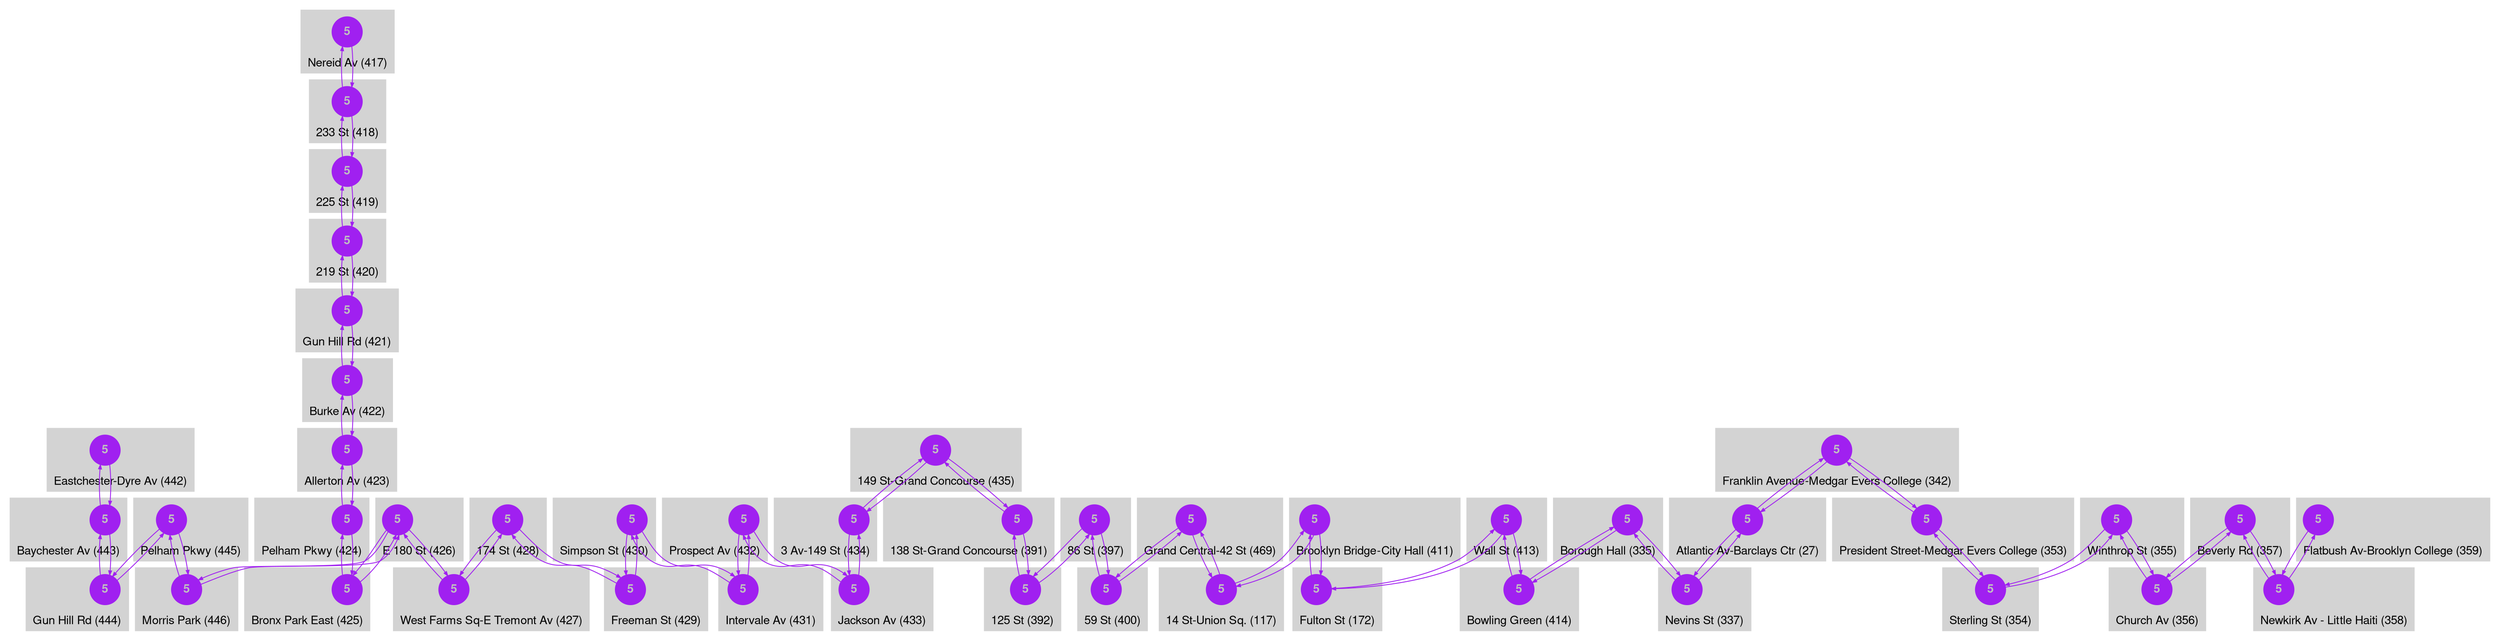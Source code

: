 
digraph G {
  fontname="Helvetica,Arial,sans-serif";
  node [fontname="Helvetica,Arial,sans-serif bold" labelloc="c"];
  edge [fontname="Helvetica,Arial,sans-serif" fontsize=8 arrowsize=0.5];
  
  subgraph cluster_442 {
    style=filled;
    color=lightgrey;
    labelloc="b";
    node [style=filled];
    node [label="5" fillcolor=purple, color="purple", penwidth=1, fontcolor=gray, shape="circle"]"442_5";
    label = "Eastchester-Dyre Av (442)";
  }

  subgraph cluster_443 {
    style=filled;
    color=lightgrey;
    labelloc="b";
    node [style=filled];
    node [label="5" fillcolor=purple, color="purple", penwidth=1, fontcolor=gray, shape="circle"]"443_5";
    label = "Baychester Av (443)";
  }

  subgraph cluster_444 {
    style=filled;
    color=lightgrey;
    labelloc="b";
    node [style=filled];
    node [label="5" fillcolor=purple, color="purple", penwidth=1, fontcolor=gray, shape="circle"]"444_5";
    label = "Gun Hill Rd (444)";
  }

  subgraph cluster_445 {
    style=filled;
    color=lightgrey;
    labelloc="b";
    node [style=filled];
    node [label="5" fillcolor=purple, color="purple", penwidth=1, fontcolor=gray, shape="circle"]"445_5";
    label = "Pelham Pkwy (445)";
  }

  subgraph cluster_446 {
    style=filled;
    color=lightgrey;
    labelloc="b";
    node [style=filled];
    node [label="5" fillcolor=purple, color="purple", penwidth=1, fontcolor=gray, shape="circle"]"446_5";
    label = "Morris Park (446)";
  }

  subgraph cluster_335 {
    style=filled;
    color=lightgrey;
    labelloc="b";
    node [style=filled];
    node [label="5" fillcolor=purple, color="purple", penwidth=1, fontcolor=gray, shape="circle"]"335_5";
    label = "Borough Hall (335)";
  }

  subgraph cluster_337 {
    style=filled;
    color=lightgrey;
    labelloc="b";
    node [style=filled];
    node [label="5" fillcolor=purple, color="purple", penwidth=1, fontcolor=gray, shape="circle"]"337_5";
    label = "Nevins St (337)";
  }

  subgraph cluster_342 {
    style=filled;
    color=lightgrey;
    labelloc="b";
    node [style=filled];
    node [label="5" fillcolor=purple, color="purple", penwidth=1, fontcolor=gray, shape="circle"]"342_5";
    label = "Franklin Avenue-Medgar Evers College (342)";
  }

  subgraph cluster_435 {
    style=filled;
    color=lightgrey;
    labelloc="b";
    node [style=filled];
    node [label="5" fillcolor=purple, color="purple", penwidth=1, fontcolor=gray, shape="circle"]"435_5";
    label = "149 St-Grand Concourse (435)";
  }

  subgraph cluster_353 {
    style=filled;
    color=lightgrey;
    labelloc="b";
    node [style=filled];
    node [label="5" fillcolor=purple, color="purple", penwidth=1, fontcolor=gray, shape="circle"]"353_5";
    label = "President Street-Medgar Evers College (353)";
  }

  subgraph cluster_354 {
    style=filled;
    color=lightgrey;
    labelloc="b";
    node [style=filled];
    node [label="5" fillcolor=purple, color="purple", penwidth=1, fontcolor=gray, shape="circle"]"354_5";
    label = "Sterling St (354)";
  }

  subgraph cluster_355 {
    style=filled;
    color=lightgrey;
    labelloc="b";
    node [style=filled];
    node [label="5" fillcolor=purple, color="purple", penwidth=1, fontcolor=gray, shape="circle"]"355_5";
    label = "Winthrop St (355)";
  }

  subgraph cluster_356 {
    style=filled;
    color=lightgrey;
    labelloc="b";
    node [style=filled];
    node [label="5" fillcolor=purple, color="purple", penwidth=1, fontcolor=gray, shape="circle"]"356_5";
    label = "Church Av (356)";
  }

  subgraph cluster_357 {
    style=filled;
    color=lightgrey;
    labelloc="b";
    node [style=filled];
    node [label="5" fillcolor=purple, color="purple", penwidth=1, fontcolor=gray, shape="circle"]"357_5";
    label = "Beverly Rd (357)";
  }

  subgraph cluster_358 {
    style=filled;
    color=lightgrey;
    labelloc="b";
    node [style=filled];
    node [label="5" fillcolor=purple, color="purple", penwidth=1, fontcolor=gray, shape="circle"]"358_5";
    label = "Newkirk Av - Little Haiti (358)";
  }

  subgraph cluster_359 {
    style=filled;
    color=lightgrey;
    labelloc="b";
    node [style=filled];
    node [label="5" fillcolor=purple, color="purple", penwidth=1, fontcolor=gray, shape="circle"]"359_5";
    label = "Flatbush Av-Brooklyn College (359)";
  }

  subgraph cluster_417 {
    style=filled;
    color=lightgrey;
    labelloc="b";
    node [style=filled];
    node [label="5" fillcolor=purple, color="purple", penwidth=1, fontcolor=gray, shape="circle"]"417_5";
    label = "Nereid Av (417)";
  }

  subgraph cluster_418 {
    style=filled;
    color=lightgrey;
    labelloc="b";
    node [style=filled];
    node [label="5" fillcolor=purple, color="purple", penwidth=1, fontcolor=gray, shape="circle"]"418_5";
    label = "233 St (418)";
  }

  subgraph cluster_419 {
    style=filled;
    color=lightgrey;
    labelloc="b";
    node [style=filled];
    node [label="5" fillcolor=purple, color="purple", penwidth=1, fontcolor=gray, shape="circle"]"419_5";
    label = "225 St (419)";
  }

  subgraph cluster_420 {
    style=filled;
    color=lightgrey;
    labelloc="b";
    node [style=filled];
    node [label="5" fillcolor=purple, color="purple", penwidth=1, fontcolor=gray, shape="circle"]"420_5";
    label = "219 St (420)";
  }

  subgraph cluster_421 {
    style=filled;
    color=lightgrey;
    labelloc="b";
    node [style=filled];
    node [label="5" fillcolor=purple, color="purple", penwidth=1, fontcolor=gray, shape="circle"]"421_5";
    label = "Gun Hill Rd (421)";
  }

  subgraph cluster_422 {
    style=filled;
    color=lightgrey;
    labelloc="b";
    node [style=filled];
    node [label="5" fillcolor=purple, color="purple", penwidth=1, fontcolor=gray, shape="circle"]"422_5";
    label = "Burke Av (422)";
  }

  subgraph cluster_423 {
    style=filled;
    color=lightgrey;
    labelloc="b";
    node [style=filled];
    node [label="5" fillcolor=purple, color="purple", penwidth=1, fontcolor=gray, shape="circle"]"423_5";
    label = "Allerton Av (423)";
  }

  subgraph cluster_424 {
    style=filled;
    color=lightgrey;
    labelloc="b";
    node [style=filled];
    node [label="5" fillcolor=purple, color="purple", penwidth=1, fontcolor=gray, shape="circle"]"424_5";
    label = "Pelham Pkwy (424)";
  }

  subgraph cluster_425 {
    style=filled;
    color=lightgrey;
    labelloc="b";
    node [style=filled];
    node [label="5" fillcolor=purple, color="purple", penwidth=1, fontcolor=gray, shape="circle"]"425_5";
    label = "Bronx Park East (425)";
  }

  subgraph cluster_426 {
    style=filled;
    color=lightgrey;
    labelloc="b";
    node [style=filled];
    node [label="5" fillcolor=purple, color="purple", penwidth=1, fontcolor=gray, shape="circle"]"426_5";
    label = "E 180 St (426)";
  }

  subgraph cluster_427 {
    style=filled;
    color=lightgrey;
    labelloc="b";
    node [style=filled];
    node [label="5" fillcolor=purple, color="purple", penwidth=1, fontcolor=gray, shape="circle"]"427_5";
    label = "West Farms Sq-E Tremont Av (427)";
  }

  subgraph cluster_428 {
    style=filled;
    color=lightgrey;
    labelloc="b";
    node [style=filled];
    node [label="5" fillcolor=purple, color="purple", penwidth=1, fontcolor=gray, shape="circle"]"428_5";
    label = "174 St (428)";
  }

  subgraph cluster_429 {
    style=filled;
    color=lightgrey;
    labelloc="b";
    node [style=filled];
    node [label="5" fillcolor=purple, color="purple", penwidth=1, fontcolor=gray, shape="circle"]"429_5";
    label = "Freeman St (429)";
  }

  subgraph cluster_430 {
    style=filled;
    color=lightgrey;
    labelloc="b";
    node [style=filled];
    node [label="5" fillcolor=purple, color="purple", penwidth=1, fontcolor=gray, shape="circle"]"430_5";
    label = "Simpson St (430)";
  }

  subgraph cluster_431 {
    style=filled;
    color=lightgrey;
    labelloc="b";
    node [style=filled];
    node [label="5" fillcolor=purple, color="purple", penwidth=1, fontcolor=gray, shape="circle"]"431_5";
    label = "Intervale Av (431)";
  }

  subgraph cluster_432 {
    style=filled;
    color=lightgrey;
    labelloc="b";
    node [style=filled];
    node [label="5" fillcolor=purple, color="purple", penwidth=1, fontcolor=gray, shape="circle"]"432_5";
    label = "Prospect Av (432)";
  }

  subgraph cluster_433 {
    style=filled;
    color=lightgrey;
    labelloc="b";
    node [style=filled];
    node [label="5" fillcolor=purple, color="purple", penwidth=1, fontcolor=gray, shape="circle"]"433_5";
    label = "Jackson Av (433)";
  }

  subgraph cluster_434 {
    style=filled;
    color=lightgrey;
    labelloc="b";
    node [style=filled];
    node [label="5" fillcolor=purple, color="purple", penwidth=1, fontcolor=gray, shape="circle"]"434_5";
    label = "3 Av-149 St (434)";
  }

  subgraph cluster_391 {
    style=filled;
    color=lightgrey;
    labelloc="b";
    node [style=filled];
    node [label="5" fillcolor=purple, color="purple", penwidth=1, fontcolor=gray, shape="circle"]"391_5";
    label = "138 St-Grand Concourse (391)";
  }

  subgraph cluster_413 {
    style=filled;
    color=lightgrey;
    labelloc="b";
    node [style=filled];
    node [label="5" fillcolor=purple, color="purple", penwidth=1, fontcolor=gray, shape="circle"]"413_5";
    label = "Wall St (413)";
  }

  subgraph cluster_414 {
    style=filled;
    color=lightgrey;
    labelloc="b";
    node [style=filled];
    node [label="5" fillcolor=purple, color="purple", penwidth=1, fontcolor=gray, shape="circle"]"414_5";
    label = "Bowling Green (414)";
  }

  subgraph cluster_392 {
    style=filled;
    color=lightgrey;
    labelloc="b";
    node [style=filled];
    node [label="5" fillcolor=purple, color="purple", penwidth=1, fontcolor=gray, shape="circle"]"392_5";
    label = "125 St (392)";
  }

  subgraph cluster_397 {
    style=filled;
    color=lightgrey;
    labelloc="b";
    node [style=filled];
    node [label="5" fillcolor=purple, color="purple", penwidth=1, fontcolor=gray, shape="circle"]"397_5";
    label = "86 St (397)";
  }

  subgraph cluster_400 {
    style=filled;
    color=lightgrey;
    labelloc="b";
    node [style=filled];
    node [label="5" fillcolor=purple, color="purple", penwidth=1, fontcolor=gray, shape="circle"]"400_5";
    label = "59 St (400)";
  }

  subgraph cluster_411 {
    style=filled;
    color=lightgrey;
    labelloc="b";
    node [style=filled];
    node [label="5" fillcolor=purple, color="purple", penwidth=1, fontcolor=gray, shape="circle"]"411_5";
    label = "Brooklyn Bridge-City Hall (411)";
  }

  subgraph cluster_172 {
    style=filled;
    color=lightgrey;
    labelloc="b";
    node [style=filled];
    node [label="5" fillcolor=purple, color="purple", penwidth=1, fontcolor=gray, shape="circle"]"172_5";
    label = "Fulton St (172)";
  }

  subgraph cluster_27 {
    style=filled;
    color=lightgrey;
    labelloc="b";
    node [style=filled];
    node [label="5" fillcolor=purple, color="purple", penwidth=1, fontcolor=gray, shape="circle"]"27_5";
    label = "Atlantic Av-Barclays Ctr (27)";
  }

  subgraph cluster_117 {
    style=filled;
    color=lightgrey;
    labelloc="b";
    node [style=filled];
    node [label="5" fillcolor=purple, color="purple", penwidth=1, fontcolor=gray, shape="circle"]"117_5";
    label = "14 St-Union Sq. (117)";
  }

  subgraph cluster_469 {
    style=filled;
    color=lightgrey;
    labelloc="b";
    node [style=filled];
    node [label="5" fillcolor=purple, color="purple", penwidth=1, fontcolor=gray, shape="circle"]"469_5";
    label = "Grand Central-42 St (469)";
  }

  "442_5" -> "443_5"[ color=purple fontcolor=purple penwidth=1 fontsize=8 arrowsize=0.5];
  "443_5" -> "442_5"[ color=purple fontcolor=purple penwidth=1 fontsize=8 arrowsize=0.5];
  "443_5" -> "444_5"[ color=purple fontcolor=purple penwidth=1 fontsize=8 arrowsize=0.5];
  "444_5" -> "443_5"[ color=purple fontcolor=purple penwidth=1 fontsize=8 arrowsize=0.5];
  "444_5" -> "445_5"[ color=purple fontcolor=purple penwidth=1 fontsize=8 arrowsize=0.5];
  "445_5" -> "444_5"[ color=purple fontcolor=purple penwidth=1 fontsize=8 arrowsize=0.5];
  "445_5" -> "446_5"[ color=purple fontcolor=purple penwidth=1 fontsize=8 arrowsize=0.5];
  "446_5" -> "445_5"[ color=purple fontcolor=purple penwidth=1 fontsize=8 arrowsize=0.5];
  "446_5" -> "426_5"[ color=purple fontcolor=purple penwidth=1 fontsize=8 arrowsize=0.5];
  "335_5" -> "337_5"[ color=purple fontcolor=purple penwidth=1 fontsize=8 arrowsize=0.5];
  "335_5" -> "414_5"[ color=purple fontcolor=purple penwidth=1 fontsize=8 arrowsize=0.5];
  "337_5" -> "27_5"[ color=purple fontcolor=purple penwidth=1 fontsize=8 arrowsize=0.5];
  "337_5" -> "335_5"[ color=purple fontcolor=purple penwidth=1 fontsize=8 arrowsize=0.5];
  "342_5" -> "353_5"[ color=purple fontcolor=purple penwidth=1 fontsize=8 arrowsize=0.5];
  "342_5" -> "27_5"[ color=purple fontcolor=purple penwidth=1 fontsize=8 arrowsize=0.5];
  "435_5" -> "434_5"[ color=purple fontcolor=purple penwidth=1 fontsize=8 arrowsize=0.5];
  "435_5" -> "391_5"[ color=purple fontcolor=purple penwidth=1 fontsize=8 arrowsize=0.5];
  "353_5" -> "342_5"[ color=purple fontcolor=purple penwidth=1 fontsize=8 arrowsize=0.5];
  "353_5" -> "354_5"[ color=purple fontcolor=purple penwidth=1 fontsize=8 arrowsize=0.5];
  "354_5" -> "353_5"[ color=purple fontcolor=purple penwidth=1 fontsize=8 arrowsize=0.5];
  "354_5" -> "355_5"[ color=purple fontcolor=purple penwidth=1 fontsize=8 arrowsize=0.5];
  "355_5" -> "354_5"[ color=purple fontcolor=purple penwidth=1 fontsize=8 arrowsize=0.5];
  "355_5" -> "356_5"[ color=purple fontcolor=purple penwidth=1 fontsize=8 arrowsize=0.5];
  "356_5" -> "357_5"[ color=purple fontcolor=purple penwidth=1 fontsize=8 arrowsize=0.5];
  "356_5" -> "355_5"[ color=purple fontcolor=purple penwidth=1 fontsize=8 arrowsize=0.5];
  "357_5" -> "356_5"[ color=purple fontcolor=purple penwidth=1 fontsize=8 arrowsize=0.5];
  "357_5" -> "358_5"[ color=purple fontcolor=purple penwidth=1 fontsize=8 arrowsize=0.5];
  "358_5" -> "359_5"[ color=purple fontcolor=purple penwidth=1 fontsize=8 arrowsize=0.5];
  "358_5" -> "357_5"[ color=purple fontcolor=purple penwidth=1 fontsize=8 arrowsize=0.5];
  "359_5" -> "358_5"[ color=purple fontcolor=purple penwidth=1 fontsize=8 arrowsize=0.5];
  "417_5" -> "418_5"[ color=purple fontcolor=purple penwidth=1 fontsize=8 arrowsize=0.5];
  "418_5" -> "417_5"[ color=purple fontcolor=purple penwidth=1 fontsize=8 arrowsize=0.5];
  "418_5" -> "419_5"[ color=purple fontcolor=purple penwidth=1 fontsize=8 arrowsize=0.5];
  "419_5" -> "418_5"[ color=purple fontcolor=purple penwidth=1 fontsize=8 arrowsize=0.5];
  "419_5" -> "420_5"[ color=purple fontcolor=purple penwidth=1 fontsize=8 arrowsize=0.5];
  "420_5" -> "419_5"[ color=purple fontcolor=purple penwidth=1 fontsize=8 arrowsize=0.5];
  "420_5" -> "421_5"[ color=purple fontcolor=purple penwidth=1 fontsize=8 arrowsize=0.5];
  "421_5" -> "420_5"[ color=purple fontcolor=purple penwidth=1 fontsize=8 arrowsize=0.5];
  "421_5" -> "422_5"[ color=purple fontcolor=purple penwidth=1 fontsize=8 arrowsize=0.5];
  "422_5" -> "421_5"[ color=purple fontcolor=purple penwidth=1 fontsize=8 arrowsize=0.5];
  "422_5" -> "423_5"[ color=purple fontcolor=purple penwidth=1 fontsize=8 arrowsize=0.5];
  "423_5" -> "422_5"[ color=purple fontcolor=purple penwidth=1 fontsize=8 arrowsize=0.5];
  "423_5" -> "424_5"[ color=purple fontcolor=purple penwidth=1 fontsize=8 arrowsize=0.5];
  "424_5" -> "423_5"[ color=purple fontcolor=purple penwidth=1 fontsize=8 arrowsize=0.5];
  "424_5" -> "425_5"[ color=purple fontcolor=purple penwidth=1 fontsize=8 arrowsize=0.5];
  "425_5" -> "424_5"[ color=purple fontcolor=purple penwidth=1 fontsize=8 arrowsize=0.5];
  "425_5" -> "426_5"[ color=purple fontcolor=purple penwidth=1 fontsize=8 arrowsize=0.5];
  "426_5" -> "425_5"[ color=purple fontcolor=purple penwidth=1 fontsize=8 arrowsize=0.5];
  "426_5" -> "427_5"[ color=purple fontcolor=purple penwidth=1 fontsize=8 arrowsize=0.5];
  "426_5" -> "446_5"[ color=purple fontcolor=purple penwidth=1 fontsize=8 arrowsize=0.5];
  "427_5" -> "426_5"[ color=purple fontcolor=purple penwidth=1 fontsize=8 arrowsize=0.5];
  "427_5" -> "428_5"[ color=purple fontcolor=purple penwidth=1 fontsize=8 arrowsize=0.5];
  "428_5" -> "427_5"[ color=purple fontcolor=purple penwidth=1 fontsize=8 arrowsize=0.5];
  "428_5" -> "429_5"[ color=purple fontcolor=purple penwidth=1 fontsize=8 arrowsize=0.5];
  "429_5" -> "430_5"[ color=purple fontcolor=purple penwidth=1 fontsize=8 arrowsize=0.5];
  "429_5" -> "428_5"[ color=purple fontcolor=purple penwidth=1 fontsize=8 arrowsize=0.5];
  "430_5" -> "429_5"[ color=purple fontcolor=purple penwidth=1 fontsize=8 arrowsize=0.5];
  "430_5" -> "431_5"[ color=purple fontcolor=purple penwidth=1 fontsize=8 arrowsize=0.5];
  "431_5" -> "430_5"[ color=purple fontcolor=purple penwidth=1 fontsize=8 arrowsize=0.5];
  "431_5" -> "432_5"[ color=purple fontcolor=purple penwidth=1 fontsize=8 arrowsize=0.5];
  "432_5" -> "433_5"[ color=purple fontcolor=purple penwidth=1 fontsize=8 arrowsize=0.5];
  "432_5" -> "431_5"[ color=purple fontcolor=purple penwidth=1 fontsize=8 arrowsize=0.5];
  "433_5" -> "432_5"[ color=purple fontcolor=purple penwidth=1 fontsize=8 arrowsize=0.5];
  "433_5" -> "434_5"[ color=purple fontcolor=purple penwidth=1 fontsize=8 arrowsize=0.5];
  "434_5" -> "435_5"[ color=purple fontcolor=purple penwidth=1 fontsize=8 arrowsize=0.5];
  "434_5" -> "433_5"[ color=purple fontcolor=purple penwidth=1 fontsize=8 arrowsize=0.5];
  "391_5" -> "392_5"[ color=purple fontcolor=purple penwidth=1 fontsize=8 arrowsize=0.5];
  "391_5" -> "435_5"[ color=purple fontcolor=purple penwidth=1 fontsize=8 arrowsize=0.5];
  "413_5" -> "414_5"[ color=purple fontcolor=purple penwidth=1 fontsize=8 arrowsize=0.5];
  "413_5" -> "172_5"[ color=purple fontcolor=purple penwidth=1 fontsize=8 arrowsize=0.5];
  "414_5" -> "413_5"[ color=purple fontcolor=purple penwidth=1 fontsize=8 arrowsize=0.5];
  "414_5" -> "335_5"[ color=purple fontcolor=purple penwidth=1 fontsize=8 arrowsize=0.5];
  "392_5" -> "391_5"[ color=purple fontcolor=purple penwidth=1 fontsize=8 arrowsize=0.5];
  "392_5" -> "397_5"[ color=purple fontcolor=purple penwidth=1 fontsize=8 arrowsize=0.5];
  "397_5" -> "392_5"[ color=purple fontcolor=purple penwidth=1 fontsize=8 arrowsize=0.5];
  "397_5" -> "400_5"[ color=purple fontcolor=purple penwidth=1 fontsize=8 arrowsize=0.5];
  "400_5" -> "397_5"[ color=purple fontcolor=purple penwidth=1 fontsize=8 arrowsize=0.5];
  "400_5" -> "469_5"[ color=purple fontcolor=purple penwidth=1 fontsize=8 arrowsize=0.5];
  "411_5" -> "172_5"[ color=purple fontcolor=purple penwidth=1 fontsize=8 arrowsize=0.5];
  "411_5" -> "117_5"[ color=purple fontcolor=purple penwidth=1 fontsize=8 arrowsize=0.5];
  "172_5" -> "411_5"[ color=purple fontcolor=purple penwidth=1 fontsize=8 arrowsize=0.5];
  "172_5" -> "413_5"[ color=purple fontcolor=purple penwidth=1 fontsize=8 arrowsize=0.5];
  "27_5" -> "337_5"[ color=purple fontcolor=purple penwidth=1 fontsize=8 arrowsize=0.5];
  "27_5" -> "342_5"[ color=purple fontcolor=purple penwidth=1 fontsize=8 arrowsize=0.5];
  "117_5" -> "469_5"[ color=purple fontcolor=purple penwidth=1 fontsize=8 arrowsize=0.5];
  "117_5" -> "411_5"[ color=purple fontcolor=purple penwidth=1 fontsize=8 arrowsize=0.5];
  "469_5" -> "117_5"[ color=purple fontcolor=purple penwidth=1 fontsize=8 arrowsize=0.5];
  "469_5" -> "400_5"[ color=purple fontcolor=purple penwidth=1 fontsize=8 arrowsize=0.5];

}
